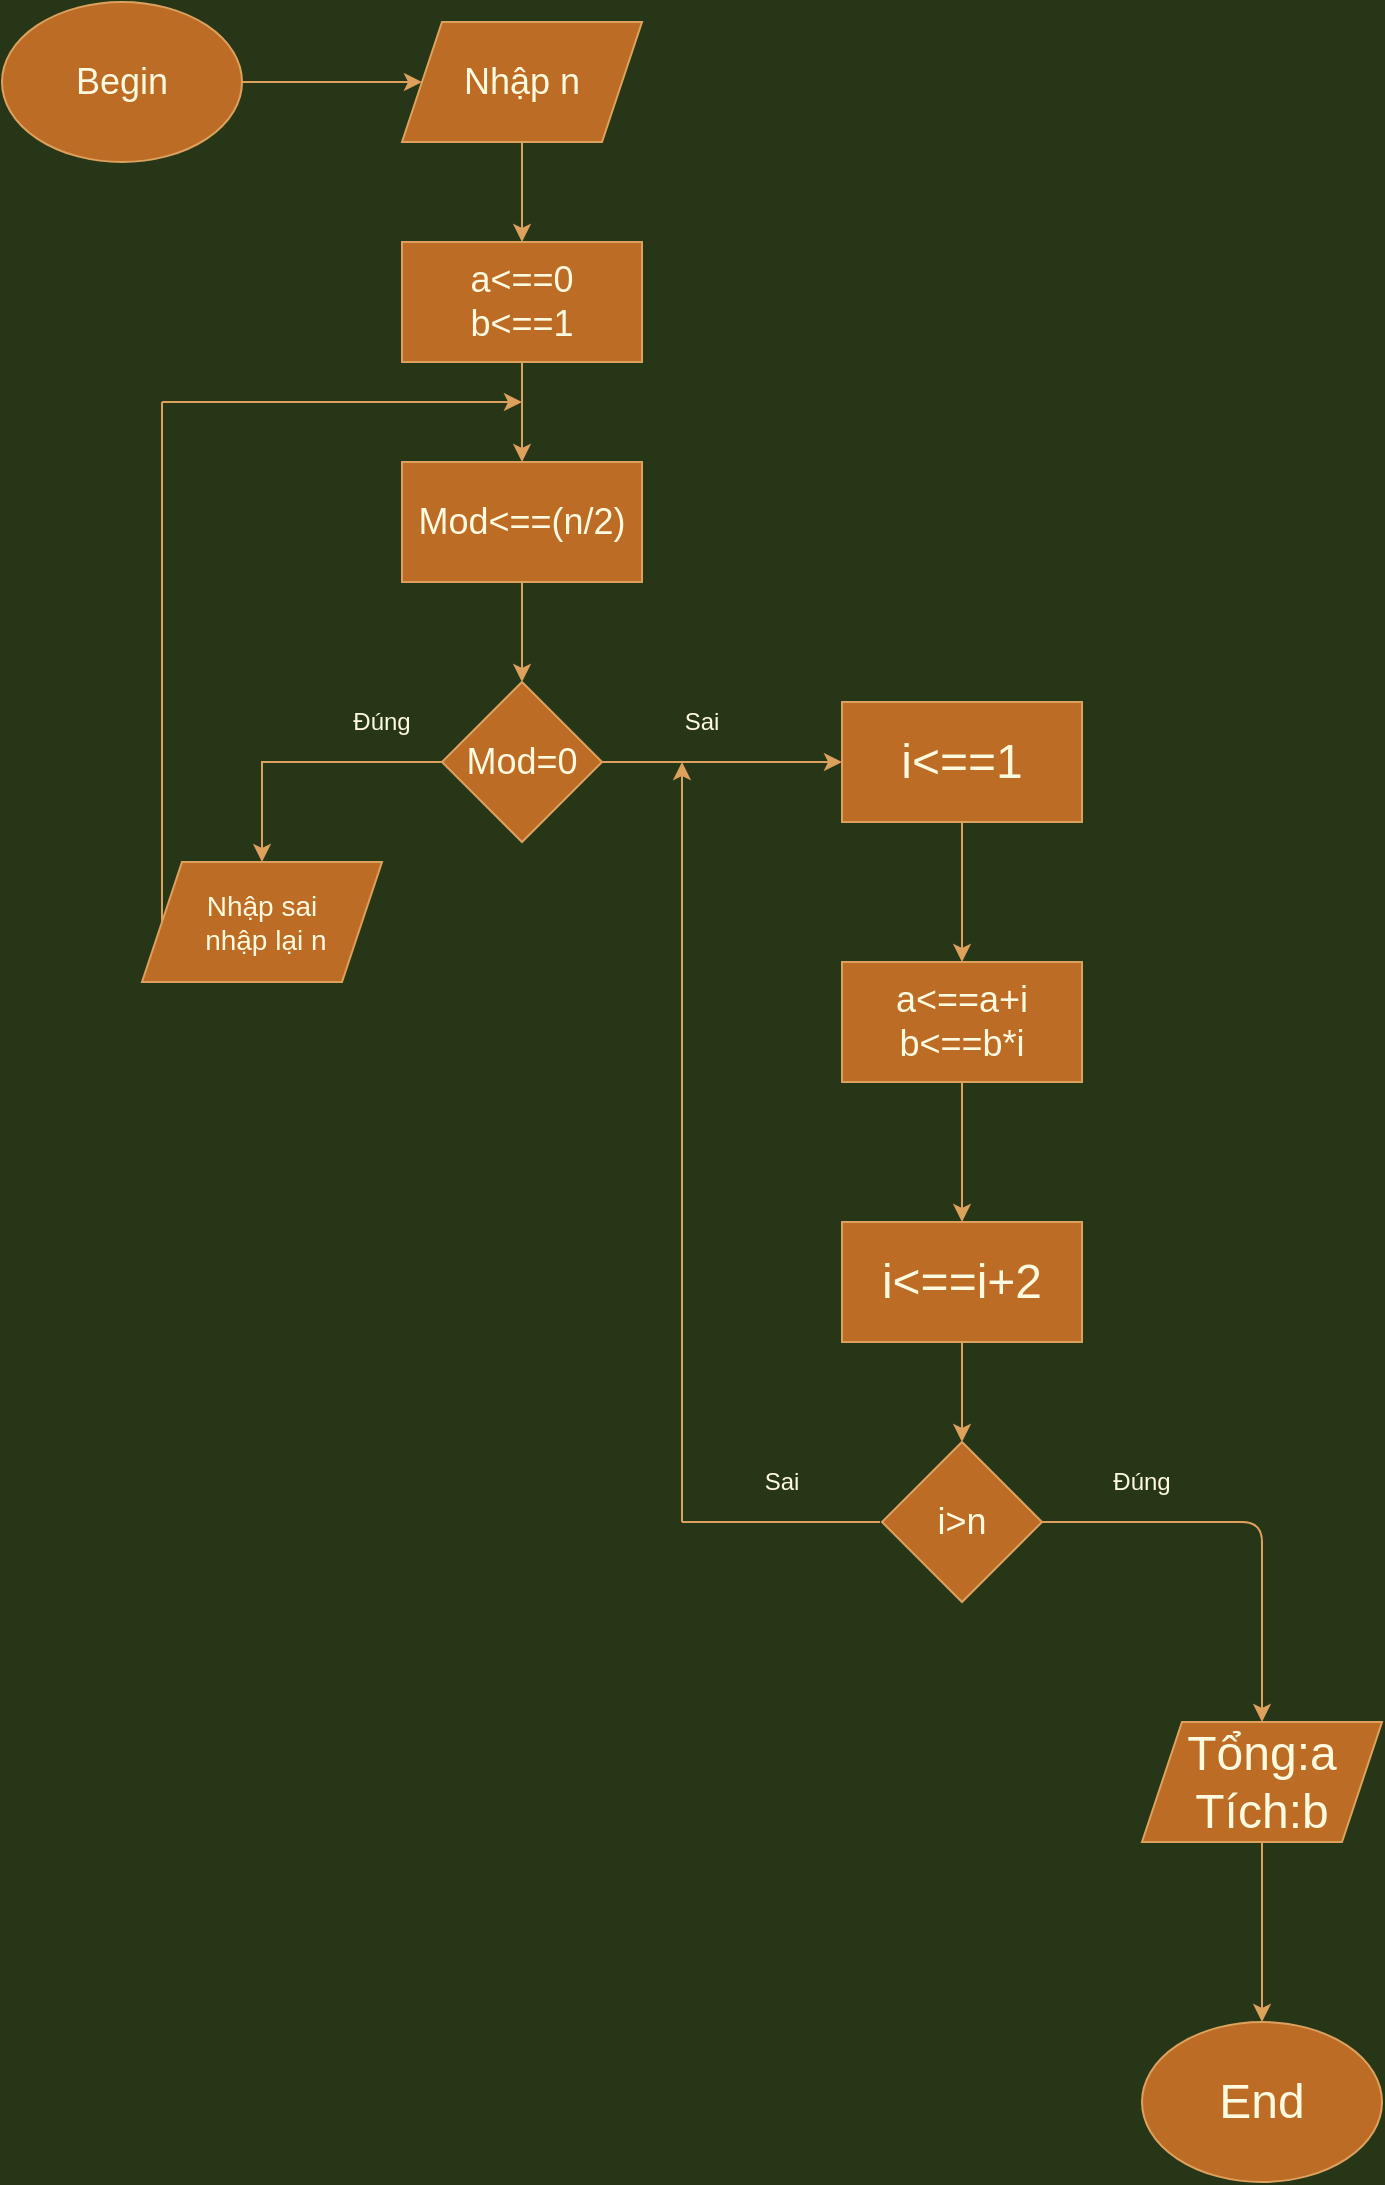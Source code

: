 <mxfile version="14.4.4" type="github">
  <diagram id="C5RBs43oDa-KdzZeNtuy" name="Page-1">
    <mxGraphModel dx="1038" dy="548" grid="1" gridSize="10" guides="1" tooltips="1" connect="1" arrows="1" fold="1" page="1" pageScale="1" pageWidth="827" pageHeight="1169" background="#283618" math="0" shadow="0">
      <root>
        <mxCell id="WIyWlLk6GJQsqaUBKTNV-0" />
        <mxCell id="WIyWlLk6GJQsqaUBKTNV-1" parent="WIyWlLk6GJQsqaUBKTNV-0" />
        <mxCell id="NgFHcpBOAtC9qs2VhK1l-2" style="edgeStyle=orthogonalEdgeStyle;rounded=0;orthogonalLoop=1;jettySize=auto;html=1;exitX=1;exitY=0.5;exitDx=0;exitDy=0;entryX=0;entryY=0.5;entryDx=0;entryDy=0;labelBackgroundColor=#283618;strokeColor=#DDA15E;fontColor=#FEFAE0;" edge="1" parent="WIyWlLk6GJQsqaUBKTNV-1" source="NgFHcpBOAtC9qs2VhK1l-0" target="NgFHcpBOAtC9qs2VhK1l-1">
          <mxGeometry relative="1" as="geometry" />
        </mxCell>
        <mxCell id="NgFHcpBOAtC9qs2VhK1l-0" value="&lt;font style=&quot;font-size: 18px&quot;&gt;Begin&lt;/font&gt;" style="ellipse;whiteSpace=wrap;html=1;fillColor=#BC6C25;strokeColor=#DDA15E;fontColor=#FEFAE0;" vertex="1" parent="WIyWlLk6GJQsqaUBKTNV-1">
          <mxGeometry width="120" height="80" as="geometry" />
        </mxCell>
        <mxCell id="NgFHcpBOAtC9qs2VhK1l-5" style="edgeStyle=orthogonalEdgeStyle;rounded=0;orthogonalLoop=1;jettySize=auto;html=1;exitX=0.5;exitY=1;exitDx=0;exitDy=0;entryX=0.5;entryY=0;entryDx=0;entryDy=0;labelBackgroundColor=#283618;strokeColor=#DDA15E;fontColor=#FEFAE0;" edge="1" parent="WIyWlLk6GJQsqaUBKTNV-1" source="NgFHcpBOAtC9qs2VhK1l-1" target="NgFHcpBOAtC9qs2VhK1l-4">
          <mxGeometry relative="1" as="geometry" />
        </mxCell>
        <mxCell id="NgFHcpBOAtC9qs2VhK1l-1" value="&lt;font style=&quot;font-size: 18px&quot;&gt;Nhập n&lt;/font&gt;" style="shape=parallelogram;perimeter=parallelogramPerimeter;whiteSpace=wrap;html=1;fixedSize=1;fillColor=#BC6C25;strokeColor=#DDA15E;fontColor=#FEFAE0;" vertex="1" parent="WIyWlLk6GJQsqaUBKTNV-1">
          <mxGeometry x="200" y="10" width="120" height="60" as="geometry" />
        </mxCell>
        <mxCell id="NgFHcpBOAtC9qs2VhK1l-10" style="edgeStyle=orthogonalEdgeStyle;rounded=0;orthogonalLoop=1;jettySize=auto;html=1;exitX=1;exitY=0.5;exitDx=0;exitDy=0;labelBackgroundColor=#283618;strokeColor=#DDA15E;fontColor=#FEFAE0;" edge="1" parent="WIyWlLk6GJQsqaUBKTNV-1" source="NgFHcpBOAtC9qs2VhK1l-3">
          <mxGeometry relative="1" as="geometry">
            <mxPoint x="420" y="380" as="targetPoint" />
          </mxGeometry>
        </mxCell>
        <mxCell id="NgFHcpBOAtC9qs2VhK1l-15" style="edgeStyle=orthogonalEdgeStyle;rounded=0;orthogonalLoop=1;jettySize=auto;html=1;exitX=0;exitY=0.5;exitDx=0;exitDy=0;entryX=0.5;entryY=0;entryDx=0;entryDy=0;labelBackgroundColor=#283618;strokeColor=#DDA15E;fontColor=#FEFAE0;" edge="1" parent="WIyWlLk6GJQsqaUBKTNV-1" source="NgFHcpBOAtC9qs2VhK1l-3" target="NgFHcpBOAtC9qs2VhK1l-14">
          <mxGeometry relative="1" as="geometry" />
        </mxCell>
        <mxCell id="NgFHcpBOAtC9qs2VhK1l-3" value="&lt;font style=&quot;font-size: 18px&quot;&gt;Mod=0&lt;/font&gt;" style="rhombus;whiteSpace=wrap;html=1;fillColor=#BC6C25;strokeColor=#DDA15E;fontColor=#FEFAE0;" vertex="1" parent="WIyWlLk6GJQsqaUBKTNV-1">
          <mxGeometry x="220" y="340" width="80" height="80" as="geometry" />
        </mxCell>
        <mxCell id="NgFHcpBOAtC9qs2VhK1l-8" style="edgeStyle=orthogonalEdgeStyle;rounded=0;orthogonalLoop=1;jettySize=auto;html=1;exitX=0.5;exitY=1;exitDx=0;exitDy=0;entryX=0.5;entryY=0;entryDx=0;entryDy=0;labelBackgroundColor=#283618;strokeColor=#DDA15E;fontColor=#FEFAE0;" edge="1" parent="WIyWlLk6GJQsqaUBKTNV-1" source="NgFHcpBOAtC9qs2VhK1l-4" target="NgFHcpBOAtC9qs2VhK1l-7">
          <mxGeometry relative="1" as="geometry" />
        </mxCell>
        <mxCell id="NgFHcpBOAtC9qs2VhK1l-4" value="&lt;font style=&quot;font-size: 18px&quot;&gt;a&amp;lt;==0&lt;br&gt;b&amp;lt;==1&lt;/font&gt;" style="rounded=0;whiteSpace=wrap;html=1;fillColor=#BC6C25;strokeColor=#DDA15E;fontColor=#FEFAE0;" vertex="1" parent="WIyWlLk6GJQsqaUBKTNV-1">
          <mxGeometry x="200" y="120" width="120" height="60" as="geometry" />
        </mxCell>
        <mxCell id="NgFHcpBOAtC9qs2VhK1l-9" style="edgeStyle=orthogonalEdgeStyle;rounded=0;orthogonalLoop=1;jettySize=auto;html=1;exitX=0.5;exitY=1;exitDx=0;exitDy=0;entryX=0.5;entryY=0;entryDx=0;entryDy=0;labelBackgroundColor=#283618;strokeColor=#DDA15E;fontColor=#FEFAE0;" edge="1" parent="WIyWlLk6GJQsqaUBKTNV-1" source="NgFHcpBOAtC9qs2VhK1l-7" target="NgFHcpBOAtC9qs2VhK1l-3">
          <mxGeometry relative="1" as="geometry" />
        </mxCell>
        <mxCell id="NgFHcpBOAtC9qs2VhK1l-7" value="&lt;font style=&quot;font-size: 18px&quot;&gt;Mod&amp;lt;==(n/2)&lt;/font&gt;" style="rounded=0;whiteSpace=wrap;html=1;fillColor=#BC6C25;strokeColor=#DDA15E;fontColor=#FEFAE0;" vertex="1" parent="WIyWlLk6GJQsqaUBKTNV-1">
          <mxGeometry x="200" y="230" width="120" height="60" as="geometry" />
        </mxCell>
        <mxCell id="NgFHcpBOAtC9qs2VhK1l-11" value="Sai" style="text;html=1;strokeColor=none;fillColor=none;align=center;verticalAlign=middle;whiteSpace=wrap;rounded=0;fontColor=#FEFAE0;" vertex="1" parent="WIyWlLk6GJQsqaUBKTNV-1">
          <mxGeometry x="330" y="350" width="40" height="20" as="geometry" />
        </mxCell>
        <mxCell id="NgFHcpBOAtC9qs2VhK1l-13" value="Đúng" style="text;html=1;strokeColor=none;fillColor=none;align=center;verticalAlign=middle;whiteSpace=wrap;rounded=0;fontColor=#FEFAE0;" vertex="1" parent="WIyWlLk6GJQsqaUBKTNV-1">
          <mxGeometry x="170" y="350" width="40" height="20" as="geometry" />
        </mxCell>
        <mxCell id="NgFHcpBOAtC9qs2VhK1l-14" value="&lt;font style=&quot;font-size: 14px&quot;&gt;Nhập sai&lt;br&gt;&amp;nbsp;nhập lại n&lt;/font&gt;" style="shape=parallelogram;perimeter=parallelogramPerimeter;whiteSpace=wrap;html=1;fixedSize=1;fillColor=#BC6C25;strokeColor=#DDA15E;fontColor=#FEFAE0;" vertex="1" parent="WIyWlLk6GJQsqaUBKTNV-1">
          <mxGeometry x="70" y="430" width="120" height="60" as="geometry" />
        </mxCell>
        <mxCell id="NgFHcpBOAtC9qs2VhK1l-17" value="" style="endArrow=none;html=1;labelBackgroundColor=#283618;strokeColor=#DDA15E;fontColor=#FEFAE0;" edge="1" parent="WIyWlLk6GJQsqaUBKTNV-1">
          <mxGeometry width="50" height="50" relative="1" as="geometry">
            <mxPoint x="80" y="460" as="sourcePoint" />
            <mxPoint x="80" y="200" as="targetPoint" />
          </mxGeometry>
        </mxCell>
        <mxCell id="NgFHcpBOAtC9qs2VhK1l-18" value="" style="endArrow=classic;html=1;labelBackgroundColor=#283618;strokeColor=#DDA15E;fontColor=#FEFAE0;" edge="1" parent="WIyWlLk6GJQsqaUBKTNV-1">
          <mxGeometry width="50" height="50" relative="1" as="geometry">
            <mxPoint x="80" y="200" as="sourcePoint" />
            <mxPoint x="260" y="200" as="targetPoint" />
          </mxGeometry>
        </mxCell>
        <mxCell id="NgFHcpBOAtC9qs2VhK1l-22" style="edgeStyle=orthogonalEdgeStyle;curved=0;rounded=1;sketch=0;orthogonalLoop=1;jettySize=auto;html=1;exitX=0.5;exitY=1;exitDx=0;exitDy=0;entryX=0.5;entryY=0;entryDx=0;entryDy=0;strokeColor=#DDA15E;fillColor=#BC6C25;fontColor=#FEFAE0;" edge="1" parent="WIyWlLk6GJQsqaUBKTNV-1" source="NgFHcpBOAtC9qs2VhK1l-20" target="NgFHcpBOAtC9qs2VhK1l-21">
          <mxGeometry relative="1" as="geometry" />
        </mxCell>
        <mxCell id="NgFHcpBOAtC9qs2VhK1l-20" value="&lt;font style=&quot;font-size: 24px&quot;&gt;i&amp;lt;==1&lt;/font&gt;" style="rounded=0;whiteSpace=wrap;html=1;sketch=0;strokeColor=#DDA15E;fillColor=#BC6C25;fontColor=#FEFAE0;" vertex="1" parent="WIyWlLk6GJQsqaUBKTNV-1">
          <mxGeometry x="420" y="350" width="120" height="60" as="geometry" />
        </mxCell>
        <mxCell id="NgFHcpBOAtC9qs2VhK1l-24" style="edgeStyle=orthogonalEdgeStyle;curved=0;rounded=1;sketch=0;orthogonalLoop=1;jettySize=auto;html=1;exitX=0.5;exitY=1;exitDx=0;exitDy=0;entryX=0.5;entryY=0;entryDx=0;entryDy=0;strokeColor=#DDA15E;fillColor=#BC6C25;fontColor=#FEFAE0;" edge="1" parent="WIyWlLk6GJQsqaUBKTNV-1" source="NgFHcpBOAtC9qs2VhK1l-21" target="NgFHcpBOAtC9qs2VhK1l-23">
          <mxGeometry relative="1" as="geometry" />
        </mxCell>
        <mxCell id="NgFHcpBOAtC9qs2VhK1l-21" value="&lt;font style=&quot;font-size: 18px&quot;&gt;a&amp;lt;==a+i&lt;br&gt;b&amp;lt;==b*i&lt;/font&gt;" style="rounded=0;whiteSpace=wrap;html=1;sketch=0;strokeColor=#DDA15E;fillColor=#BC6C25;fontColor=#FEFAE0;" vertex="1" parent="WIyWlLk6GJQsqaUBKTNV-1">
          <mxGeometry x="420" y="480" width="120" height="60" as="geometry" />
        </mxCell>
        <mxCell id="NgFHcpBOAtC9qs2VhK1l-31" style="edgeStyle=orthogonalEdgeStyle;curved=0;rounded=1;sketch=0;orthogonalLoop=1;jettySize=auto;html=1;exitX=0.5;exitY=1;exitDx=0;exitDy=0;entryX=0.5;entryY=0;entryDx=0;entryDy=0;strokeColor=#DDA15E;fillColor=#BC6C25;fontColor=#FEFAE0;" edge="1" parent="WIyWlLk6GJQsqaUBKTNV-1" source="NgFHcpBOAtC9qs2VhK1l-23" target="NgFHcpBOAtC9qs2VhK1l-25">
          <mxGeometry relative="1" as="geometry" />
        </mxCell>
        <mxCell id="NgFHcpBOAtC9qs2VhK1l-23" value="&lt;font style=&quot;font-size: 24px&quot;&gt;i&amp;lt;==i+2&lt;/font&gt;" style="rounded=0;whiteSpace=wrap;html=1;sketch=0;strokeColor=#DDA15E;fillColor=#BC6C25;fontColor=#FEFAE0;" vertex="1" parent="WIyWlLk6GJQsqaUBKTNV-1">
          <mxGeometry x="420" y="610" width="120" height="60" as="geometry" />
        </mxCell>
        <mxCell id="NgFHcpBOAtC9qs2VhK1l-34" style="edgeStyle=orthogonalEdgeStyle;curved=0;rounded=1;sketch=0;orthogonalLoop=1;jettySize=auto;html=1;exitX=1;exitY=0.5;exitDx=0;exitDy=0;entryX=0.5;entryY=0;entryDx=0;entryDy=0;strokeColor=#DDA15E;fillColor=#BC6C25;fontColor=#FEFAE0;" edge="1" parent="WIyWlLk6GJQsqaUBKTNV-1" source="NgFHcpBOAtC9qs2VhK1l-25" target="NgFHcpBOAtC9qs2VhK1l-33">
          <mxGeometry relative="1" as="geometry" />
        </mxCell>
        <mxCell id="NgFHcpBOAtC9qs2VhK1l-25" value="&lt;font style=&quot;font-size: 18px&quot;&gt;i&amp;gt;n&lt;/font&gt;" style="rhombus;whiteSpace=wrap;html=1;rounded=0;sketch=0;strokeColor=#DDA15E;fillColor=#BC6C25;fontColor=#FEFAE0;" vertex="1" parent="WIyWlLk6GJQsqaUBKTNV-1">
          <mxGeometry x="440" y="720" width="80" height="80" as="geometry" />
        </mxCell>
        <mxCell id="NgFHcpBOAtC9qs2VhK1l-28" value="" style="endArrow=none;html=1;strokeColor=#DDA15E;fillColor=#BC6C25;fontColor=#FEFAE0;" edge="1" parent="WIyWlLk6GJQsqaUBKTNV-1">
          <mxGeometry width="50" height="50" relative="1" as="geometry">
            <mxPoint x="340" y="760" as="sourcePoint" />
            <mxPoint x="439" y="760" as="targetPoint" />
          </mxGeometry>
        </mxCell>
        <mxCell id="NgFHcpBOAtC9qs2VhK1l-29" value="Sai" style="text;html=1;strokeColor=none;fillColor=none;align=center;verticalAlign=middle;whiteSpace=wrap;rounded=0;sketch=0;fontColor=#FEFAE0;" vertex="1" parent="WIyWlLk6GJQsqaUBKTNV-1">
          <mxGeometry x="370" y="730" width="40" height="20" as="geometry" />
        </mxCell>
        <mxCell id="NgFHcpBOAtC9qs2VhK1l-30" value="" style="endArrow=classic;html=1;strokeColor=#DDA15E;fillColor=#BC6C25;fontColor=#FEFAE0;" edge="1" parent="WIyWlLk6GJQsqaUBKTNV-1">
          <mxGeometry width="50" height="50" relative="1" as="geometry">
            <mxPoint x="340" y="760" as="sourcePoint" />
            <mxPoint x="340" y="380" as="targetPoint" />
          </mxGeometry>
        </mxCell>
        <mxCell id="NgFHcpBOAtC9qs2VhK1l-37" style="edgeStyle=orthogonalEdgeStyle;curved=0;rounded=1;sketch=0;orthogonalLoop=1;jettySize=auto;html=1;exitX=0.5;exitY=1;exitDx=0;exitDy=0;entryX=0.5;entryY=0;entryDx=0;entryDy=0;strokeColor=#DDA15E;fillColor=#BC6C25;fontColor=#FEFAE0;" edge="1" parent="WIyWlLk6GJQsqaUBKTNV-1" source="NgFHcpBOAtC9qs2VhK1l-33" target="NgFHcpBOAtC9qs2VhK1l-36">
          <mxGeometry relative="1" as="geometry" />
        </mxCell>
        <mxCell id="NgFHcpBOAtC9qs2VhK1l-33" value="&lt;font style=&quot;font-size: 24px&quot;&gt;Tổng:a&lt;br&gt;Tích:b&lt;/font&gt;" style="shape=parallelogram;perimeter=parallelogramPerimeter;whiteSpace=wrap;html=1;fixedSize=1;rounded=0;sketch=0;strokeColor=#DDA15E;fillColor=#BC6C25;fontColor=#FEFAE0;" vertex="1" parent="WIyWlLk6GJQsqaUBKTNV-1">
          <mxGeometry x="570" y="860" width="120" height="60" as="geometry" />
        </mxCell>
        <mxCell id="NgFHcpBOAtC9qs2VhK1l-35" value="Đúng" style="text;html=1;strokeColor=none;fillColor=none;align=center;verticalAlign=middle;whiteSpace=wrap;rounded=0;sketch=0;fontColor=#FEFAE0;" vertex="1" parent="WIyWlLk6GJQsqaUBKTNV-1">
          <mxGeometry x="550" y="730" width="40" height="20" as="geometry" />
        </mxCell>
        <mxCell id="NgFHcpBOAtC9qs2VhK1l-36" value="&lt;font style=&quot;font-size: 24px&quot;&gt;End&lt;/font&gt;" style="ellipse;whiteSpace=wrap;html=1;rounded=0;sketch=0;strokeColor=#DDA15E;fillColor=#BC6C25;fontColor=#FEFAE0;" vertex="1" parent="WIyWlLk6GJQsqaUBKTNV-1">
          <mxGeometry x="570" y="1010" width="120" height="80" as="geometry" />
        </mxCell>
      </root>
    </mxGraphModel>
  </diagram>
</mxfile>
